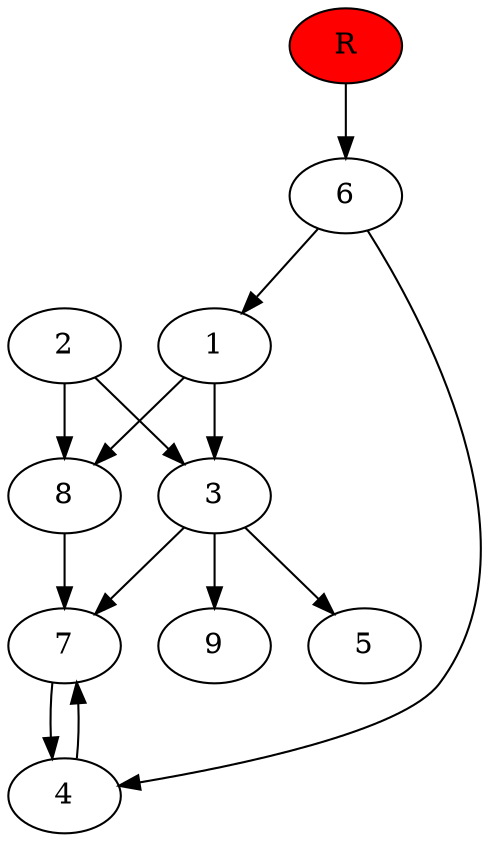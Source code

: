 digraph prb7899 {
	1
	2
	3
	4
	5
	6
	7
	8
	R [fillcolor="#ff0000" style=filled]
	1 -> 3
	1 -> 8
	2 -> 3
	2 -> 8
	3 -> 5
	3 -> 7
	3 -> 9
	4 -> 7
	6 -> 1
	6 -> 4
	7 -> 4
	8 -> 7
	R -> 6
}
